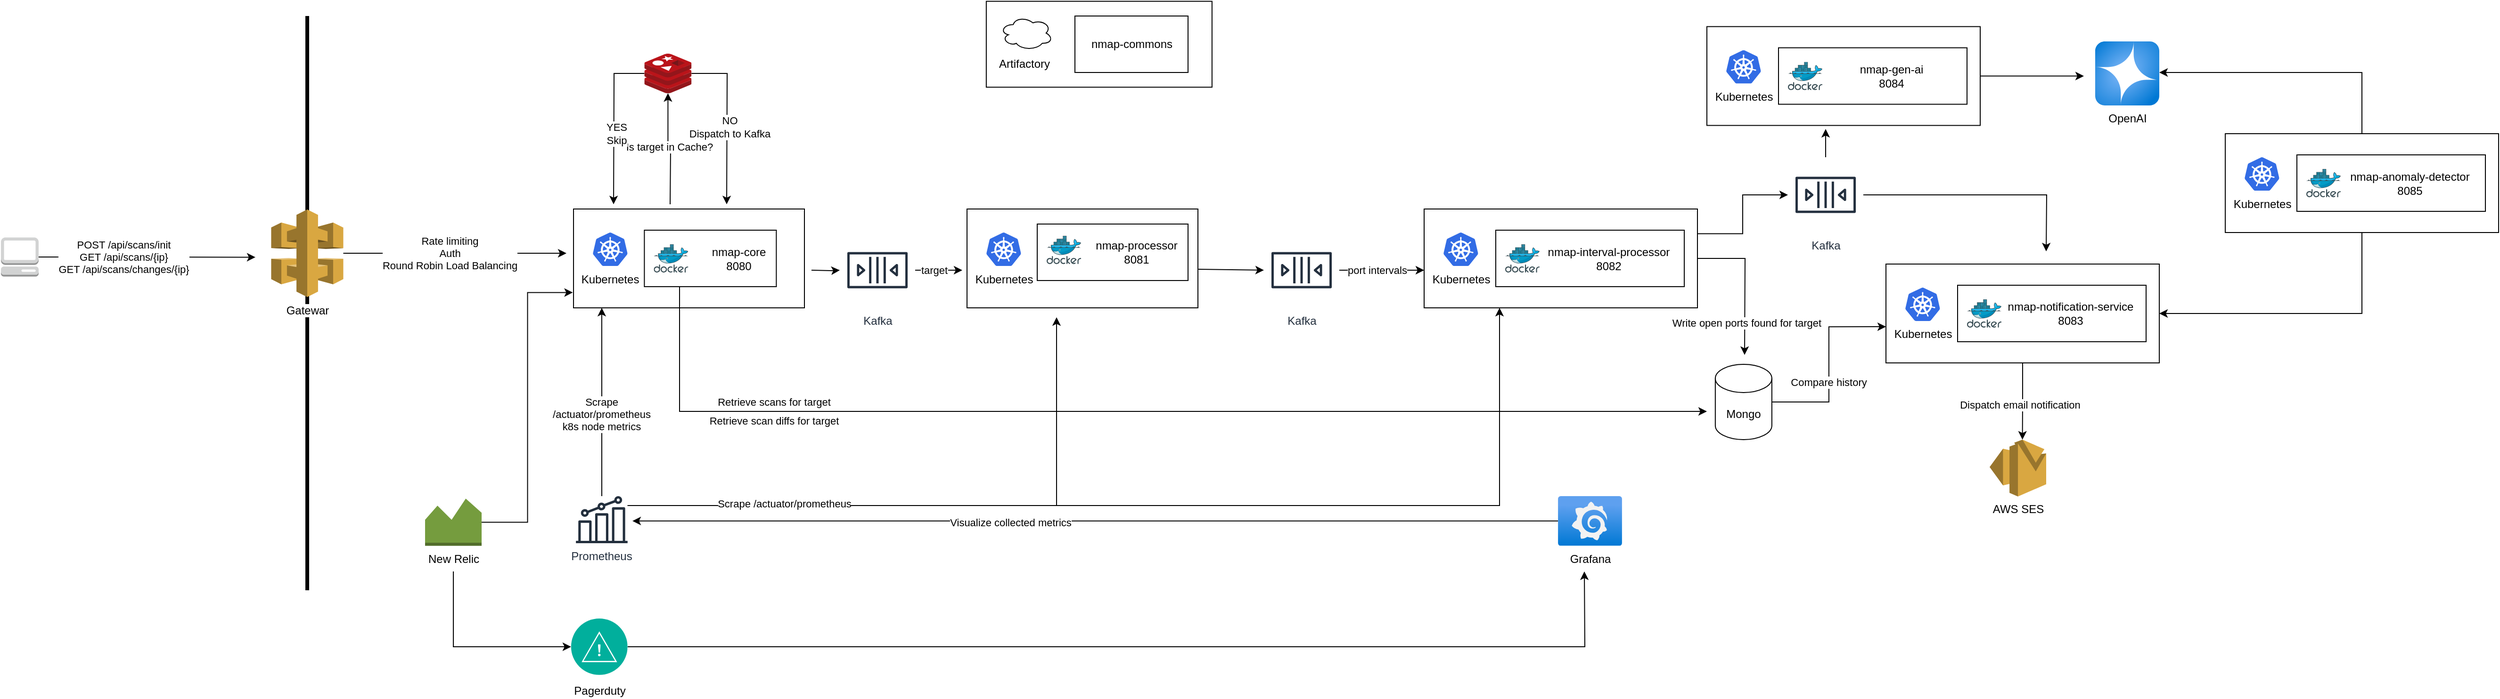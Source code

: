 <mxfile version="24.7.12">
  <diagram name="Page-1" id="H6EVj93TP5LSN7sQjseC">
    <mxGraphModel dx="3415" dy="1475" grid="1" gridSize="10" guides="1" tooltips="1" connect="1" arrows="1" fold="1" page="1" pageScale="1" pageWidth="850" pageHeight="1100" math="0" shadow="0">
      <root>
        <mxCell id="0" />
        <mxCell id="1" parent="0" />
        <mxCell id="ShzP8JKQuJZopQH4Iz1a-75" value="" style="rounded=0;whiteSpace=wrap;html=1;" vertex="1" parent="1">
          <mxGeometry x="625.45" y="24.38" width="239.5" height="91.25" as="geometry" />
        </mxCell>
        <mxCell id="ShzP8JKQuJZopQH4Iz1a-60" style="edgeStyle=orthogonalEdgeStyle;rounded=0;orthogonalLoop=1;jettySize=auto;html=1;" edge="1" parent="1" source="ShzP8JKQuJZopQH4Iz1a-42">
          <mxGeometry relative="1" as="geometry">
            <mxPoint x="1430.0" y="400.0" as="targetPoint" />
          </mxGeometry>
        </mxCell>
        <mxCell id="ShzP8JKQuJZopQH4Iz1a-61" value="Write open ports found for target" style="edgeLabel;html=1;align=center;verticalAlign=middle;resizable=0;points=[];" vertex="1" connectable="0" parent="ShzP8JKQuJZopQH4Iz1a-60">
          <mxGeometry x="0.557" y="2" relative="1" as="geometry">
            <mxPoint as="offset" />
          </mxGeometry>
        </mxCell>
        <mxCell id="ShzP8JKQuJZopQH4Iz1a-62" style="edgeStyle=orthogonalEdgeStyle;rounded=0;orthogonalLoop=1;jettySize=auto;html=1;exitX=1;exitY=0.25;exitDx=0;exitDy=0;" edge="1" parent="1" source="ShzP8JKQuJZopQH4Iz1a-42" target="ShzP8JKQuJZopQH4Iz1a-45">
          <mxGeometry relative="1" as="geometry" />
        </mxCell>
        <mxCell id="ShzP8JKQuJZopQH4Iz1a-42" value="" style="rounded=0;whiteSpace=wrap;html=1;" vertex="1" parent="1">
          <mxGeometry x="1090" y="245" width="290" height="105" as="geometry" />
        </mxCell>
        <mxCell id="ShzP8JKQuJZopQH4Iz1a-43" value="Kubernetes" style="image;sketch=0;aspect=fixed;html=1;points=[];align=center;fontSize=12;image=img/lib/mscae/Kubernetes.svg;" vertex="1" parent="1">
          <mxGeometry x="1110.45" y="270" width="36.98" height="35.5" as="geometry" />
        </mxCell>
        <mxCell id="ShzP8JKQuJZopQH4Iz1a-32" value="" style="rounded=0;whiteSpace=wrap;html=1;" vertex="1" parent="1">
          <mxGeometry x="605" y="245.0" width="245" height="105" as="geometry" />
        </mxCell>
        <mxCell id="ShzP8JKQuJZopQH4Iz1a-33" value="Kubernetes" style="image;sketch=0;aspect=fixed;html=1;points=[];align=center;fontSize=12;image=img/lib/mscae/Kubernetes.svg;" vertex="1" parent="1">
          <mxGeometry x="625.45" y="270" width="36.98" height="35.5" as="geometry" />
        </mxCell>
        <mxCell id="ShzP8JKQuJZopQH4Iz1a-1" value="" style="rounded=0;whiteSpace=wrap;html=1;" vertex="1" parent="1">
          <mxGeometry x="187.5" y="245" width="245" height="105" as="geometry" />
        </mxCell>
        <mxCell id="DzzIl8uYCUMr-ir0u_mA-9" style="edgeStyle=orthogonalEdgeStyle;rounded=0;orthogonalLoop=1;jettySize=auto;html=1;" parent="1" target="DzzIl8uYCUMr-ir0u_mA-7" edge="1">
          <mxGeometry relative="1" as="geometry">
            <mxPoint x="440" y="310" as="sourcePoint" />
          </mxGeometry>
        </mxCell>
        <mxCell id="DzzIl8uYCUMr-ir0u_mA-39" style="edgeStyle=orthogonalEdgeStyle;rounded=0;orthogonalLoop=1;jettySize=auto;html=1;" parent="1" target="DzzIl8uYCUMr-ir0u_mA-35" edge="1">
          <mxGeometry relative="1" as="geometry">
            <mxPoint x="290" y="240" as="sourcePoint" />
          </mxGeometry>
        </mxCell>
        <mxCell id="DzzIl8uYCUMr-ir0u_mA-40" value="Is target in Cache?" style="edgeLabel;html=1;align=center;verticalAlign=middle;resizable=0;points=[];" parent="DzzIl8uYCUMr-ir0u_mA-39" vertex="1" connectable="0">
          <mxGeometry x="0.058" y="-1" relative="1" as="geometry">
            <mxPoint as="offset" />
          </mxGeometry>
        </mxCell>
        <mxCell id="DzzIl8uYCUMr-ir0u_mA-1" value="" style="rounded=0;whiteSpace=wrap;html=1;" parent="1" vertex="1">
          <mxGeometry x="262.68" y="267.5" width="140" height="60" as="geometry" />
        </mxCell>
        <mxCell id="DzzIl8uYCUMr-ir0u_mA-2" value="" style="image;sketch=0;aspect=fixed;html=1;points=[];align=center;fontSize=12;image=img/lib/mscae/Docker.svg;" parent="1" vertex="1">
          <mxGeometry x="272.68" y="282.5" width="36.59" height="30" as="geometry" />
        </mxCell>
        <mxCell id="DzzIl8uYCUMr-ir0u_mA-3" value="nmap-core&lt;br&gt;8080" style="text;html=1;align=center;verticalAlign=middle;whiteSpace=wrap;rounded=0;" parent="1" vertex="1">
          <mxGeometry x="332.68" y="282.5" width="60" height="30" as="geometry" />
        </mxCell>
        <mxCell id="ShzP8JKQuJZopQH4Iz1a-8" style="edgeStyle=orthogonalEdgeStyle;rounded=0;orthogonalLoop=1;jettySize=auto;html=1;" edge="1" parent="1" target="ShzP8JKQuJZopQH4Iz1a-7">
          <mxGeometry relative="1" as="geometry">
            <mxPoint x="850" y="310" as="targetPoint" />
            <mxPoint x="850" y="309" as="sourcePoint" />
          </mxGeometry>
        </mxCell>
        <mxCell id="DzzIl8uYCUMr-ir0u_mA-4" value="" style="rounded=0;whiteSpace=wrap;html=1;" parent="1" vertex="1">
          <mxGeometry x="679.5" y="260.98" width="160" height="60" as="geometry" />
        </mxCell>
        <mxCell id="DzzIl8uYCUMr-ir0u_mA-5" value="" style="image;sketch=0;aspect=fixed;html=1;points=[];align=center;fontSize=12;image=img/lib/mscae/Docker.svg;" parent="1" vertex="1">
          <mxGeometry x="689.5" y="273.48" width="36.59" height="30" as="geometry" />
        </mxCell>
        <mxCell id="DzzIl8uYCUMr-ir0u_mA-6" value="nmap-processor&lt;br&gt;8081" style="text;html=1;align=center;verticalAlign=middle;whiteSpace=wrap;rounded=0;" parent="1" vertex="1">
          <mxGeometry x="739.5" y="275.98" width="90" height="30" as="geometry" />
        </mxCell>
        <mxCell id="DzzIl8uYCUMr-ir0u_mA-10" style="edgeStyle=orthogonalEdgeStyle;rounded=0;orthogonalLoop=1;jettySize=auto;html=1;" parent="1" source="DzzIl8uYCUMr-ir0u_mA-7" edge="1">
          <mxGeometry relative="1" as="geometry">
            <mxPoint x="600" y="310" as="targetPoint" />
          </mxGeometry>
        </mxCell>
        <mxCell id="DzzIl8uYCUMr-ir0u_mA-28" value="target" style="edgeLabel;html=1;align=center;verticalAlign=middle;resizable=0;points=[];" parent="DzzIl8uYCUMr-ir0u_mA-10" vertex="1" connectable="0">
          <mxGeometry x="-0.2" relative="1" as="geometry">
            <mxPoint as="offset" />
          </mxGeometry>
        </mxCell>
        <mxCell id="DzzIl8uYCUMr-ir0u_mA-7" value="Kafka" style="sketch=0;outlineConnect=0;fontColor=#232F3E;gradientColor=none;strokeColor=#232F3E;fillColor=#ffffff;dashed=0;verticalLabelPosition=bottom;verticalAlign=top;align=center;html=1;fontSize=12;fontStyle=0;aspect=fixed;shape=mxgraph.aws4.resourceIcon;resIcon=mxgraph.aws4.queue;" parent="1" vertex="1">
          <mxGeometry x="470" y="270" width="80" height="80" as="geometry" />
        </mxCell>
        <mxCell id="DzzIl8uYCUMr-ir0u_mA-32" style="edgeStyle=orthogonalEdgeStyle;rounded=0;orthogonalLoop=1;jettySize=auto;html=1;" parent="1" source="DzzIl8uYCUMr-ir0u_mA-11" edge="1">
          <mxGeometry relative="1" as="geometry">
            <mxPoint x="-150" y="296.23" as="targetPoint" />
          </mxGeometry>
        </mxCell>
        <mxCell id="DzzIl8uYCUMr-ir0u_mA-34" value="POST /api/scans/init&lt;br&gt;GET /api/scans/{ip}&lt;br&gt;GET /api/scans/changes/{ip}" style="edgeLabel;html=1;align=center;verticalAlign=middle;resizable=0;points=[];" parent="DzzIl8uYCUMr-ir0u_mA-32" vertex="1" connectable="0">
          <mxGeometry x="-0.265" relative="1" as="geometry">
            <mxPoint x="5" as="offset" />
          </mxGeometry>
        </mxCell>
        <mxCell id="DzzIl8uYCUMr-ir0u_mA-11" value="" style="outlineConnect=0;dashed=0;verticalLabelPosition=bottom;verticalAlign=top;align=center;html=1;shape=mxgraph.aws3.management_console;fillColor=#D2D3D3;gradientColor=none;" parent="1" vertex="1">
          <mxGeometry x="-420" y="275.23" width="40" height="41.5" as="geometry" />
        </mxCell>
        <mxCell id="DzzIl8uYCUMr-ir0u_mA-12" value="Mongo" style="shape=cylinder3;whiteSpace=wrap;html=1;boundedLbl=1;backgroundOutline=1;size=15;" parent="1" vertex="1">
          <mxGeometry x="1398.94" y="410" width="60" height="80" as="geometry" />
        </mxCell>
        <mxCell id="DzzIl8uYCUMr-ir0u_mA-29" style="edgeStyle=orthogonalEdgeStyle;rounded=0;orthogonalLoop=1;jettySize=auto;html=1;" parent="1" source="DzzIl8uYCUMr-ir0u_mA-1" edge="1">
          <mxGeometry relative="1" as="geometry">
            <Array as="points">
              <mxPoint x="300" y="460" />
            </Array>
            <mxPoint x="1390" y="460" as="targetPoint" />
          </mxGeometry>
        </mxCell>
        <mxCell id="DzzIl8uYCUMr-ir0u_mA-30" value="Retrieve scans for target" style="edgeLabel;html=1;align=center;verticalAlign=middle;resizable=0;points=[];" parent="DzzIl8uYCUMr-ir0u_mA-29" vertex="1" connectable="0">
          <mxGeometry x="-0.635" y="-2" relative="1" as="geometry">
            <mxPoint x="9" y="-12" as="offset" />
          </mxGeometry>
        </mxCell>
        <mxCell id="DzzIl8uYCUMr-ir0u_mA-31" value="Retrieve scan diffs for target" style="edgeLabel;html=1;align=center;verticalAlign=middle;resizable=0;points=[];" parent="DzzIl8uYCUMr-ir0u_mA-29" vertex="1" connectable="0">
          <mxGeometry x="-0.439" y="-1" relative="1" as="geometry">
            <mxPoint x="-111" y="9" as="offset" />
          </mxGeometry>
        </mxCell>
        <mxCell id="DzzIl8uYCUMr-ir0u_mA-41" style="edgeStyle=orthogonalEdgeStyle;rounded=0;orthogonalLoop=1;jettySize=auto;html=1;" parent="1" source="DzzIl8uYCUMr-ir0u_mA-35" edge="1">
          <mxGeometry relative="1" as="geometry">
            <mxPoint x="350" y="240" as="targetPoint" />
          </mxGeometry>
        </mxCell>
        <mxCell id="DzzIl8uYCUMr-ir0u_mA-42" value="NO&lt;br&gt;Dispatch to Kafka" style="edgeLabel;html=1;align=center;verticalAlign=middle;resizable=0;points=[];" parent="DzzIl8uYCUMr-ir0u_mA-41" vertex="1" connectable="0">
          <mxGeometry x="0.077" y="2" relative="1" as="geometry">
            <mxPoint as="offset" />
          </mxGeometry>
        </mxCell>
        <mxCell id="DzzIl8uYCUMr-ir0u_mA-43" style="edgeStyle=orthogonalEdgeStyle;rounded=0;orthogonalLoop=1;jettySize=auto;html=1;" parent="1" source="DzzIl8uYCUMr-ir0u_mA-35" edge="1">
          <mxGeometry relative="1" as="geometry">
            <mxPoint x="230" y="240" as="targetPoint" />
          </mxGeometry>
        </mxCell>
        <mxCell id="DzzIl8uYCUMr-ir0u_mA-44" value="YES&lt;br&gt;Skip" style="edgeLabel;html=1;align=center;verticalAlign=middle;resizable=0;points=[];" parent="DzzIl8uYCUMr-ir0u_mA-43" vertex="1" connectable="0">
          <mxGeometry x="0.119" y="2" relative="1" as="geometry">
            <mxPoint as="offset" />
          </mxGeometry>
        </mxCell>
        <mxCell id="DzzIl8uYCUMr-ir0u_mA-35" value="" style="image;sketch=0;aspect=fixed;html=1;points=[];align=center;fontSize=12;image=img/lib/mscae/Cache_Redis_Product.svg;" parent="1" vertex="1">
          <mxGeometry x="262.68" y="80" width="50" height="42" as="geometry" />
        </mxCell>
        <mxCell id="DzzIl8uYCUMr-ir0u_mA-46" style="edgeStyle=orthogonalEdgeStyle;rounded=0;orthogonalLoop=1;jettySize=auto;html=1;" parent="1" source="DzzIl8uYCUMr-ir0u_mA-45" edge="1">
          <mxGeometry relative="1" as="geometry">
            <mxPoint x="217.465" y="350" as="targetPoint" />
          </mxGeometry>
        </mxCell>
        <mxCell id="DzzIl8uYCUMr-ir0u_mA-47" value="Scrape&lt;br&gt;/actuator/prometheus&lt;br&gt;k8s node metrics" style="edgeLabel;html=1;align=center;verticalAlign=middle;resizable=0;points=[];" parent="DzzIl8uYCUMr-ir0u_mA-46" vertex="1" connectable="0">
          <mxGeometry x="-0.115" y="1" relative="1" as="geometry">
            <mxPoint y="1" as="offset" />
          </mxGeometry>
        </mxCell>
        <mxCell id="ShzP8JKQuJZopQH4Iz1a-29" style="edgeStyle=orthogonalEdgeStyle;rounded=0;orthogonalLoop=1;jettySize=auto;html=1;" edge="1" parent="1" source="DzzIl8uYCUMr-ir0u_mA-45">
          <mxGeometry relative="1" as="geometry">
            <mxPoint x="700" y="360" as="targetPoint" />
            <Array as="points">
              <mxPoint x="700" y="560" />
            </Array>
          </mxGeometry>
        </mxCell>
        <mxCell id="ShzP8JKQuJZopQH4Iz1a-30" style="edgeStyle=orthogonalEdgeStyle;rounded=0;orthogonalLoop=1;jettySize=auto;html=1;" edge="1" parent="1" source="DzzIl8uYCUMr-ir0u_mA-45">
          <mxGeometry relative="1" as="geometry">
            <mxPoint x="1170" y="350" as="targetPoint" />
            <Array as="points">
              <mxPoint x="1170" y="560" />
              <mxPoint x="1170" y="520" />
            </Array>
          </mxGeometry>
        </mxCell>
        <mxCell id="ShzP8JKQuJZopQH4Iz1a-31" value="Scrape /actuator/prometheus" style="edgeLabel;html=1;align=center;verticalAlign=middle;resizable=0;points=[];" vertex="1" connectable="0" parent="ShzP8JKQuJZopQH4Iz1a-30">
          <mxGeometry x="-0.708" y="2" relative="1" as="geometry">
            <mxPoint as="offset" />
          </mxGeometry>
        </mxCell>
        <mxCell id="DzzIl8uYCUMr-ir0u_mA-45" value="Prometheus" style="sketch=0;outlineConnect=0;fontColor=#232F3E;gradientColor=none;fillColor=#232F3D;strokeColor=none;dashed=0;verticalLabelPosition=bottom;verticalAlign=top;align=center;html=1;fontSize=12;fontStyle=0;aspect=fixed;pointerEvents=1;shape=mxgraph.aws4.metrics;" parent="1" vertex="1">
          <mxGeometry x="190" y="550" width="54.93" height="50" as="geometry" />
        </mxCell>
        <mxCell id="DzzIl8uYCUMr-ir0u_mA-49" style="edgeStyle=orthogonalEdgeStyle;rounded=0;orthogonalLoop=1;jettySize=auto;html=1;" parent="1" source="DzzIl8uYCUMr-ir0u_mA-48" edge="1">
          <mxGeometry relative="1" as="geometry">
            <mxPoint x="250" y="576.4" as="targetPoint" />
          </mxGeometry>
        </mxCell>
        <mxCell id="DzzIl8uYCUMr-ir0u_mA-50" value="Visualize collected metrics" style="edgeLabel;html=1;align=center;verticalAlign=middle;resizable=0;points=[];" parent="DzzIl8uYCUMr-ir0u_mA-49" vertex="1" connectable="0">
          <mxGeometry x="0.184" y="1" relative="1" as="geometry">
            <mxPoint as="offset" />
          </mxGeometry>
        </mxCell>
        <mxCell id="DzzIl8uYCUMr-ir0u_mA-48" value="Grafana" style="image;aspect=fixed;html=1;points=[];align=center;fontSize=12;image=img/lib/azure2/other/Grafana.svg;" parent="1" vertex="1">
          <mxGeometry x="1232" y="550" width="68" height="52.8" as="geometry" />
        </mxCell>
        <mxCell id="ShzP8JKQuJZopQH4Iz1a-2" value="Kubernetes" style="image;sketch=0;aspect=fixed;html=1;points=[];align=center;fontSize=12;image=img/lib/mscae/Kubernetes.svg;" vertex="1" parent="1">
          <mxGeometry x="207.95" y="270" width="36.98" height="35.5" as="geometry" />
        </mxCell>
        <mxCell id="ShzP8JKQuJZopQH4Iz1a-4" value="" style="rounded=0;whiteSpace=wrap;html=1;" vertex="1" parent="1">
          <mxGeometry x="1166" y="267.5" width="200" height="60" as="geometry" />
        </mxCell>
        <mxCell id="ShzP8JKQuJZopQH4Iz1a-5" value="" style="image;sketch=0;aspect=fixed;html=1;points=[];align=center;fontSize=12;image=img/lib/mscae/Docker.svg;" vertex="1" parent="1">
          <mxGeometry x="1176" y="282.5" width="36.59" height="30" as="geometry" />
        </mxCell>
        <mxCell id="ShzP8JKQuJZopQH4Iz1a-6" value="nmap-interval-processor&lt;br&gt;8082" style="text;html=1;align=center;verticalAlign=middle;whiteSpace=wrap;rounded=0;" vertex="1" parent="1">
          <mxGeometry x="1216" y="282.5" width="140" height="30" as="geometry" />
        </mxCell>
        <mxCell id="ShzP8JKQuJZopQH4Iz1a-18" style="edgeStyle=orthogonalEdgeStyle;rounded=0;orthogonalLoop=1;jettySize=auto;html=1;" edge="1" parent="1" source="ShzP8JKQuJZopQH4Iz1a-7">
          <mxGeometry relative="1" as="geometry">
            <mxPoint x="1090" y="310" as="targetPoint" />
          </mxGeometry>
        </mxCell>
        <mxCell id="ShzP8JKQuJZopQH4Iz1a-19" value="port intervals" style="edgeLabel;html=1;align=center;verticalAlign=middle;resizable=0;points=[];" vertex="1" connectable="0" parent="ShzP8JKQuJZopQH4Iz1a-18">
          <mxGeometry x="-0.451" y="-1" relative="1" as="geometry">
            <mxPoint x="15" y="-1" as="offset" />
          </mxGeometry>
        </mxCell>
        <mxCell id="ShzP8JKQuJZopQH4Iz1a-7" value="Kafka" style="sketch=0;outlineConnect=0;fontColor=#232F3E;gradientColor=none;strokeColor=#232F3E;fillColor=#ffffff;dashed=0;verticalLabelPosition=bottom;verticalAlign=top;align=center;html=1;fontSize=12;fontStyle=0;aspect=fixed;shape=mxgraph.aws4.resourceIcon;resIcon=mxgraph.aws4.queue;" vertex="1" parent="1">
          <mxGeometry x="920" y="270" width="80" height="80" as="geometry" />
        </mxCell>
        <mxCell id="ShzP8JKQuJZopQH4Iz1a-26" style="edgeStyle=orthogonalEdgeStyle;rounded=0;orthogonalLoop=1;jettySize=auto;html=1;" edge="1" parent="1" source="ShzP8JKQuJZopQH4Iz1a-22">
          <mxGeometry relative="1" as="geometry">
            <mxPoint x="1260" y="630" as="targetPoint" />
          </mxGeometry>
        </mxCell>
        <mxCell id="ShzP8JKQuJZopQH4Iz1a-22" value="&lt;font color=&quot;#000000&quot;&gt;Pagerduty&lt;/font&gt;" style="image;aspect=fixed;perimeter=ellipsePerimeter;html=1;align=center;shadow=0;dashed=0;fontColor=#4277BB;labelBackgroundColor=default;fontSize=12;spacingTop=3;image=img/lib/ibm/management/alert_notification.svg;" vertex="1" parent="1">
          <mxGeometry x="184.93" y="680" width="60" height="60" as="geometry" />
        </mxCell>
        <mxCell id="ShzP8JKQuJZopQH4Iz1a-24" style="edgeStyle=orthogonalEdgeStyle;rounded=0;orthogonalLoop=1;jettySize=auto;html=1;entryX=0;entryY=0.5;entryDx=0;entryDy=0;" edge="1" parent="1" target="ShzP8JKQuJZopQH4Iz1a-22">
          <mxGeometry relative="1" as="geometry">
            <mxPoint x="60" y="630" as="sourcePoint" />
            <Array as="points">
              <mxPoint x="60" y="710" />
            </Array>
          </mxGeometry>
        </mxCell>
        <mxCell id="ShzP8JKQuJZopQH4Iz1a-23" value="New Relic" style="outlineConnect=0;dashed=0;verticalLabelPosition=bottom;verticalAlign=top;align=center;html=1;shape=mxgraph.aws3.monitoring;fillColor=#759C3E;gradientColor=none;" vertex="1" parent="1">
          <mxGeometry x="30" y="552.65" width="60" height="50.15" as="geometry" />
        </mxCell>
        <mxCell id="ShzP8JKQuJZopQH4Iz1a-28" style="edgeStyle=orthogonalEdgeStyle;rounded=0;orthogonalLoop=1;jettySize=auto;html=1;entryX=-0.003;entryY=0.845;entryDx=0;entryDy=0;entryPerimeter=0;" edge="1" parent="1" source="ShzP8JKQuJZopQH4Iz1a-23" target="ShzP8JKQuJZopQH4Iz1a-1">
          <mxGeometry relative="1" as="geometry" />
        </mxCell>
        <mxCell id="ShzP8JKQuJZopQH4Iz1a-63" style="edgeStyle=orthogonalEdgeStyle;rounded=0;orthogonalLoop=1;jettySize=auto;html=1;" edge="1" parent="1" source="ShzP8JKQuJZopQH4Iz1a-45">
          <mxGeometry relative="1" as="geometry">
            <mxPoint x="1516" y="160" as="targetPoint" />
          </mxGeometry>
        </mxCell>
        <mxCell id="ShzP8JKQuJZopQH4Iz1a-64" style="edgeStyle=orthogonalEdgeStyle;rounded=0;orthogonalLoop=1;jettySize=auto;html=1;" edge="1" parent="1" source="ShzP8JKQuJZopQH4Iz1a-45">
          <mxGeometry relative="1" as="geometry">
            <mxPoint x="1750" y="290" as="targetPoint" />
          </mxGeometry>
        </mxCell>
        <mxCell id="ShzP8JKQuJZopQH4Iz1a-45" value="Kafka" style="sketch=0;outlineConnect=0;fontColor=#232F3E;gradientColor=none;strokeColor=#232F3E;fillColor=#ffffff;dashed=0;verticalLabelPosition=bottom;verticalAlign=top;align=center;html=1;fontSize=12;fontStyle=0;aspect=fixed;shape=mxgraph.aws4.resourceIcon;resIcon=mxgraph.aws4.queue;" vertex="1" parent="1">
          <mxGeometry x="1476" y="190" width="80" height="80" as="geometry" />
        </mxCell>
        <mxCell id="ShzP8JKQuJZopQH4Iz1a-70" style="edgeStyle=orthogonalEdgeStyle;rounded=0;orthogonalLoop=1;jettySize=auto;html=1;entryX=0.58;entryY=0;entryDx=0;entryDy=0;entryPerimeter=0;" edge="1" parent="1" source="ShzP8JKQuJZopQH4Iz1a-47" target="ShzP8JKQuJZopQH4Iz1a-67">
          <mxGeometry relative="1" as="geometry">
            <mxPoint x="1725" y="470" as="targetPoint" />
          </mxGeometry>
        </mxCell>
        <mxCell id="ShzP8JKQuJZopQH4Iz1a-71" value="Dispatch email notification" style="edgeLabel;html=1;align=center;verticalAlign=middle;resizable=0;points=[];" vertex="1" connectable="0" parent="ShzP8JKQuJZopQH4Iz1a-70">
          <mxGeometry x="0.091" y="-3" relative="1" as="geometry">
            <mxPoint as="offset" />
          </mxGeometry>
        </mxCell>
        <mxCell id="ShzP8JKQuJZopQH4Iz1a-47" value="" style="rounded=0;whiteSpace=wrap;html=1;" vertex="1" parent="1">
          <mxGeometry x="1580" y="303.48" width="290" height="105" as="geometry" />
        </mxCell>
        <mxCell id="ShzP8JKQuJZopQH4Iz1a-48" value="Kubernetes" style="image;sketch=0;aspect=fixed;html=1;points=[];align=center;fontSize=12;image=img/lib/mscae/Kubernetes.svg;" vertex="1" parent="1">
          <mxGeometry x="1600.45" y="328.48" width="36.98" height="35.5" as="geometry" />
        </mxCell>
        <mxCell id="ShzP8JKQuJZopQH4Iz1a-49" value="" style="rounded=0;whiteSpace=wrap;html=1;" vertex="1" parent="1">
          <mxGeometry x="1656" y="325.98" width="200" height="60" as="geometry" />
        </mxCell>
        <mxCell id="ShzP8JKQuJZopQH4Iz1a-50" value="" style="image;sketch=0;aspect=fixed;html=1;points=[];align=center;fontSize=12;image=img/lib/mscae/Docker.svg;" vertex="1" parent="1">
          <mxGeometry x="1666" y="340.98" width="36.59" height="30" as="geometry" />
        </mxCell>
        <mxCell id="ShzP8JKQuJZopQH4Iz1a-51" value="nmap-notification-service&lt;br&gt;8083" style="text;html=1;align=center;verticalAlign=middle;whiteSpace=wrap;rounded=0;" vertex="1" parent="1">
          <mxGeometry x="1706" y="340.98" width="140" height="30" as="geometry" />
        </mxCell>
        <mxCell id="ShzP8JKQuJZopQH4Iz1a-73" style="edgeStyle=orthogonalEdgeStyle;rounded=0;orthogonalLoop=1;jettySize=auto;html=1;" edge="1" parent="1" source="ShzP8JKQuJZopQH4Iz1a-52">
          <mxGeometry relative="1" as="geometry">
            <mxPoint x="1790" y="103.75" as="targetPoint" />
          </mxGeometry>
        </mxCell>
        <mxCell id="ShzP8JKQuJZopQH4Iz1a-52" value="" style="rounded=0;whiteSpace=wrap;html=1;" vertex="1" parent="1">
          <mxGeometry x="1390" y="51.25" width="290" height="105" as="geometry" />
        </mxCell>
        <mxCell id="ShzP8JKQuJZopQH4Iz1a-53" value="Kubernetes" style="image;sketch=0;aspect=fixed;html=1;points=[];align=center;fontSize=12;image=img/lib/mscae/Kubernetes.svg;" vertex="1" parent="1">
          <mxGeometry x="1410.45" y="76.25" width="36.98" height="35.5" as="geometry" />
        </mxCell>
        <mxCell id="ShzP8JKQuJZopQH4Iz1a-54" value="" style="rounded=0;whiteSpace=wrap;html=1;" vertex="1" parent="1">
          <mxGeometry x="1466" y="73.75" width="200" height="60" as="geometry" />
        </mxCell>
        <mxCell id="ShzP8JKQuJZopQH4Iz1a-55" value="" style="image;sketch=0;aspect=fixed;html=1;points=[];align=center;fontSize=12;image=img/lib/mscae/Docker.svg;" vertex="1" parent="1">
          <mxGeometry x="1476" y="88.75" width="36.59" height="30" as="geometry" />
        </mxCell>
        <mxCell id="ShzP8JKQuJZopQH4Iz1a-56" value="nmap-gen-ai&lt;br&gt;8084" style="text;html=1;align=center;verticalAlign=middle;whiteSpace=wrap;rounded=0;" vertex="1" parent="1">
          <mxGeometry x="1516" y="88.75" width="140" height="30" as="geometry" />
        </mxCell>
        <mxCell id="ShzP8JKQuJZopQH4Iz1a-67" value="AWS SES" style="outlineConnect=0;dashed=0;verticalLabelPosition=bottom;verticalAlign=top;align=center;html=1;shape=mxgraph.aws3.ses;fillColor=#D9A741;gradientColor=none;" vertex="1" parent="1">
          <mxGeometry x="1690" y="490" width="60" height="60.35" as="geometry" />
        </mxCell>
        <mxCell id="ShzP8JKQuJZopQH4Iz1a-68" style="edgeStyle=orthogonalEdgeStyle;rounded=0;orthogonalLoop=1;jettySize=auto;html=1;entryX=0;entryY=0.634;entryDx=0;entryDy=0;entryPerimeter=0;" edge="1" parent="1" source="DzzIl8uYCUMr-ir0u_mA-12" target="ShzP8JKQuJZopQH4Iz1a-47">
          <mxGeometry relative="1" as="geometry" />
        </mxCell>
        <mxCell id="ShzP8JKQuJZopQH4Iz1a-69" value="Compare history" style="edgeLabel;html=1;align=center;verticalAlign=middle;resizable=0;points=[];" vertex="1" connectable="0" parent="ShzP8JKQuJZopQH4Iz1a-68">
          <mxGeometry x="-0.183" y="1" relative="1" as="geometry">
            <mxPoint as="offset" />
          </mxGeometry>
        </mxCell>
        <mxCell id="ShzP8JKQuJZopQH4Iz1a-72" value="OpenAI" style="image;aspect=fixed;html=1;points=[];align=center;fontSize=12;image=img/lib/azure2/ai_machine_learning/Azure_OpenAI.svg;" vertex="1" parent="1">
          <mxGeometry x="1802" y="67" width="68" height="68" as="geometry" />
        </mxCell>
        <mxCell id="ShzP8JKQuJZopQH4Iz1a-74" value="nmap-commons" style="rounded=0;whiteSpace=wrap;html=1;" vertex="1" parent="1">
          <mxGeometry x="719.5" y="40" width="120" height="60" as="geometry" />
        </mxCell>
        <mxCell id="ShzP8JKQuJZopQH4Iz1a-76" value="" style="ellipse;shape=cloud;whiteSpace=wrap;html=1;" vertex="1" parent="1">
          <mxGeometry x="640" y="40" width="55.95" height="36.25" as="geometry" />
        </mxCell>
        <mxCell id="ShzP8JKQuJZopQH4Iz1a-77" value="Artifactory" style="text;html=1;align=center;verticalAlign=middle;whiteSpace=wrap;rounded=0;" vertex="1" parent="1">
          <mxGeometry x="635.95" y="76.25" width="60" height="30" as="geometry" />
        </mxCell>
        <mxCell id="ShzP8JKQuJZopQH4Iz1a-78" value="" style="line;strokeWidth=4;direction=south;html=1;perimeter=backbonePerimeter;points=[];outlineConnect=0;" vertex="1" parent="1">
          <mxGeometry x="-100" y="40" width="10" height="610" as="geometry" />
        </mxCell>
        <mxCell id="ShzP8JKQuJZopQH4Iz1a-81" style="edgeStyle=orthogonalEdgeStyle;rounded=0;orthogonalLoop=1;jettySize=auto;html=1;" edge="1" parent="1" source="ShzP8JKQuJZopQH4Iz1a-79">
          <mxGeometry relative="1" as="geometry">
            <mxPoint x="180" y="292" as="targetPoint" />
          </mxGeometry>
        </mxCell>
        <mxCell id="ShzP8JKQuJZopQH4Iz1a-82" value="Rate limiting&lt;div&gt;Auth&lt;/div&gt;&lt;div&gt;Round Robin Load Balancing&lt;/div&gt;" style="edgeLabel;html=1;align=center;verticalAlign=middle;resizable=0;points=[];" vertex="1" connectable="0" parent="ShzP8JKQuJZopQH4Iz1a-81">
          <mxGeometry x="-0.056" relative="1" as="geometry">
            <mxPoint as="offset" />
          </mxGeometry>
        </mxCell>
        <mxCell id="ShzP8JKQuJZopQH4Iz1a-79" value="&lt;span style=&quot;background-color: rgb(255, 255, 255);&quot;&gt;Gatewar&lt;/span&gt;" style="outlineConnect=0;dashed=0;verticalLabelPosition=bottom;verticalAlign=top;align=center;html=1;shape=mxgraph.aws3.api_gateway;fillColor=#D9A741;gradientColor=none;" vertex="1" parent="1">
          <mxGeometry x="-133.25" y="245.5" width="76.5" height="93" as="geometry" />
        </mxCell>
        <mxCell id="ShzP8JKQuJZopQH4Iz1a-92" style="edgeStyle=orthogonalEdgeStyle;rounded=0;orthogonalLoop=1;jettySize=auto;html=1;entryX=1;entryY=0.5;entryDx=0;entryDy=0;" edge="1" parent="1" source="ShzP8JKQuJZopQH4Iz1a-85" target="ShzP8JKQuJZopQH4Iz1a-47">
          <mxGeometry relative="1" as="geometry">
            <Array as="points">
              <mxPoint x="2085" y="356" />
            </Array>
          </mxGeometry>
        </mxCell>
        <mxCell id="ShzP8JKQuJZopQH4Iz1a-85" value="" style="rounded=0;whiteSpace=wrap;html=1;" vertex="1" parent="1">
          <mxGeometry x="1940" y="165" width="290" height="105" as="geometry" />
        </mxCell>
        <mxCell id="ShzP8JKQuJZopQH4Iz1a-86" value="Kubernetes" style="image;sketch=0;aspect=fixed;html=1;points=[];align=center;fontSize=12;image=img/lib/mscae/Kubernetes.svg;" vertex="1" parent="1">
          <mxGeometry x="1960.45" y="190" width="36.98" height="35.5" as="geometry" />
        </mxCell>
        <mxCell id="ShzP8JKQuJZopQH4Iz1a-87" value="" style="rounded=0;whiteSpace=wrap;html=1;" vertex="1" parent="1">
          <mxGeometry x="2016" y="187.5" width="200" height="60" as="geometry" />
        </mxCell>
        <mxCell id="ShzP8JKQuJZopQH4Iz1a-88" value="" style="image;sketch=0;aspect=fixed;html=1;points=[];align=center;fontSize=12;image=img/lib/mscae/Docker.svg;" vertex="1" parent="1">
          <mxGeometry x="2026" y="202.5" width="36.59" height="30" as="geometry" />
        </mxCell>
        <mxCell id="ShzP8JKQuJZopQH4Iz1a-89" value="nmap-anomaly-detector&lt;br&gt;8085" style="text;html=1;align=center;verticalAlign=middle;whiteSpace=wrap;rounded=0;" vertex="1" parent="1">
          <mxGeometry x="2066" y="202.5" width="140" height="30" as="geometry" />
        </mxCell>
        <mxCell id="ShzP8JKQuJZopQH4Iz1a-90" style="edgeStyle=orthogonalEdgeStyle;rounded=0;orthogonalLoop=1;jettySize=auto;html=1;entryX=1;entryY=0.485;entryDx=0;entryDy=0;entryPerimeter=0;" edge="1" parent="1" source="ShzP8JKQuJZopQH4Iz1a-85" target="ShzP8JKQuJZopQH4Iz1a-72">
          <mxGeometry relative="1" as="geometry">
            <Array as="points">
              <mxPoint x="2085" y="100" />
            </Array>
          </mxGeometry>
        </mxCell>
      </root>
    </mxGraphModel>
  </diagram>
</mxfile>
